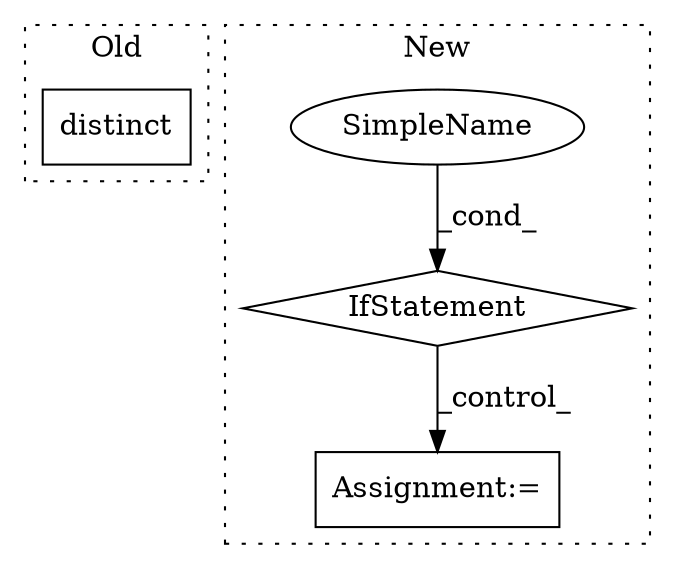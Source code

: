 digraph G {
subgraph cluster0 {
1 [label="distinct" a="32" s="2170" l="10" shape="box"];
label = "Old";
style="dotted";
}
subgraph cluster1 {
2 [label="IfStatement" a="25" s="2182,2208" l="4,2" shape="diamond"];
3 [label="Assignment:=" a="7" s="2241" l="1" shape="box"];
4 [label="SimpleName" a="42" s="" l="" shape="ellipse"];
label = "New";
style="dotted";
}
2 -> 3 [label="_control_"];
4 -> 2 [label="_cond_"];
}